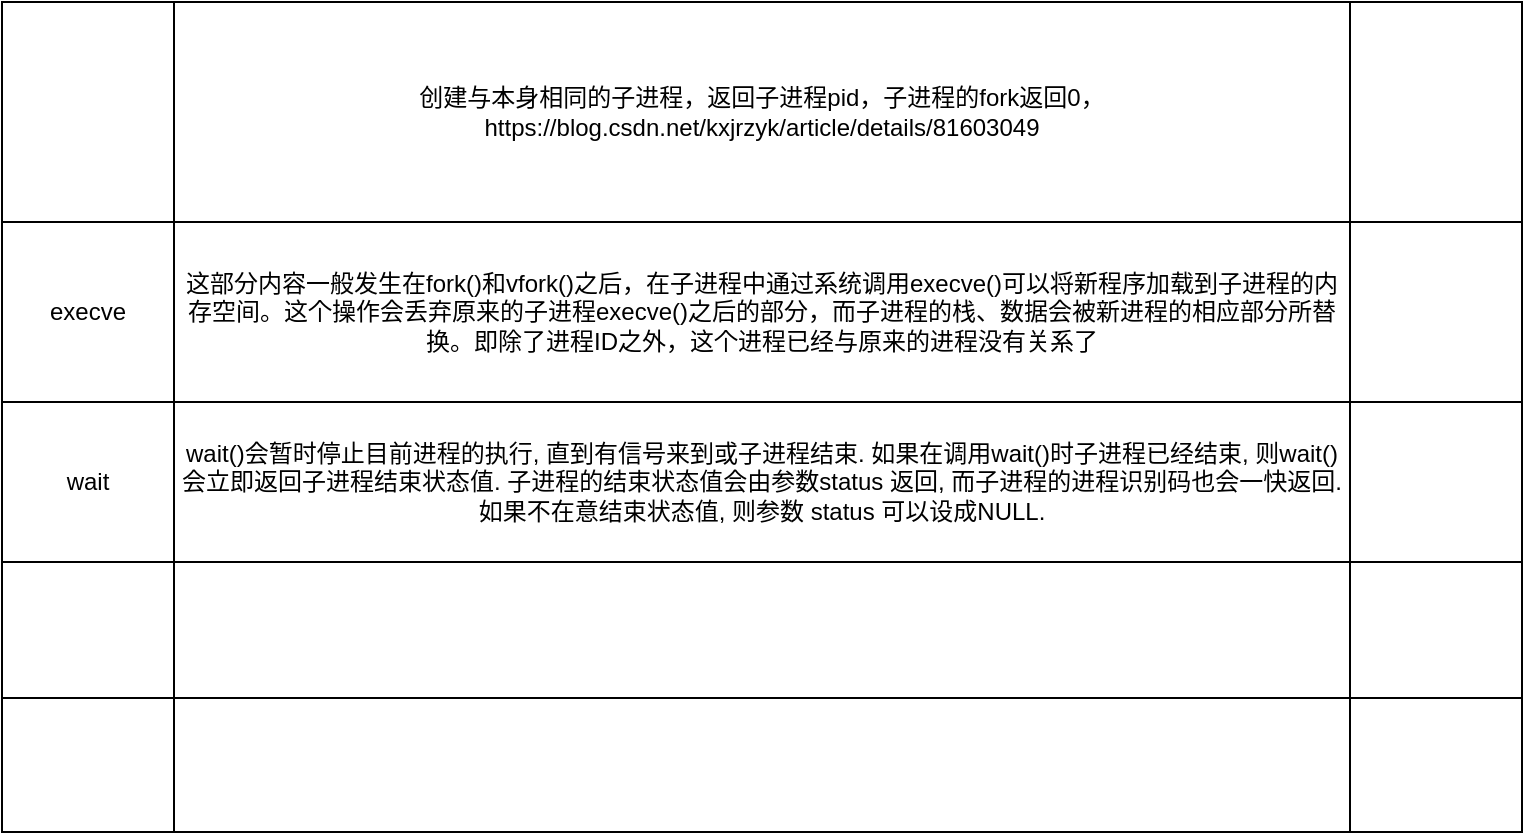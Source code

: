 <mxfile version="15.9.6" type="github" pages="4">
  <diagram id="KiLB6R4w7JQDAYNRYIwK" name="c++函数">
    <mxGraphModel dx="894" dy="1609" grid="1" gridSize="10" guides="1" tooltips="1" connect="1" arrows="1" fold="1" page="1" pageScale="1" pageWidth="827" pageHeight="1169" math="0" shadow="0">
      <root>
        <mxCell id="0" />
        <mxCell id="1" parent="0" />
        <mxCell id="XrxF1KPVURolNLHvDw19-2" value="" style="shape=table;startSize=0;container=1;collapsible=0;childLayout=tableLayout;" parent="1" vertex="1">
          <mxGeometry x="33" y="-20" width="760" height="415" as="geometry" />
        </mxCell>
        <mxCell id="XrxF1KPVURolNLHvDw19-19" style="shape=partialRectangle;collapsible=0;dropTarget=0;pointerEvents=0;fillColor=none;top=0;left=0;bottom=0;right=0;points=[[0,0.5],[1,0.5]];portConstraint=eastwest;" parent="XrxF1KPVURolNLHvDw19-2" vertex="1">
          <mxGeometry width="760" height="110" as="geometry" />
        </mxCell>
        <mxCell id="XrxF1KPVURolNLHvDw19-20" value="" style="shape=partialRectangle;html=1;whiteSpace=wrap;connectable=0;overflow=hidden;fillColor=none;top=0;left=0;bottom=0;right=0;pointerEvents=1;" parent="XrxF1KPVURolNLHvDw19-19" vertex="1">
          <mxGeometry width="86" height="110" as="geometry">
            <mxRectangle width="86" height="110" as="alternateBounds" />
          </mxGeometry>
        </mxCell>
        <mxCell id="XrxF1KPVURolNLHvDw19-21" value="创建与本身相同的子进程，返回子进程pid，子进程的fork返回0，https://blog.csdn.net/kxjrzyk/article/details/81603049" style="shape=partialRectangle;html=1;whiteSpace=wrap;connectable=0;overflow=hidden;fillColor=none;top=0;left=0;bottom=0;right=0;pointerEvents=1;" parent="XrxF1KPVURolNLHvDw19-19" vertex="1">
          <mxGeometry x="86" width="588" height="110" as="geometry">
            <mxRectangle width="588" height="110" as="alternateBounds" />
          </mxGeometry>
        </mxCell>
        <mxCell id="XrxF1KPVURolNLHvDw19-22" style="shape=partialRectangle;html=1;whiteSpace=wrap;connectable=0;overflow=hidden;fillColor=none;top=0;left=0;bottom=0;right=0;pointerEvents=1;" parent="XrxF1KPVURolNLHvDw19-19" vertex="1">
          <mxGeometry x="674" width="86" height="110" as="geometry">
            <mxRectangle width="86" height="110" as="alternateBounds" />
          </mxGeometry>
        </mxCell>
        <mxCell id="XrxF1KPVURolNLHvDw19-11" style="shape=partialRectangle;collapsible=0;dropTarget=0;pointerEvents=0;fillColor=none;top=0;left=0;bottom=0;right=0;points=[[0,0.5],[1,0.5]];portConstraint=eastwest;" parent="XrxF1KPVURolNLHvDw19-2" vertex="1">
          <mxGeometry y="110" width="760" height="90" as="geometry" />
        </mxCell>
        <mxCell id="XrxF1KPVURolNLHvDw19-12" value="execve" style="shape=partialRectangle;html=1;whiteSpace=wrap;connectable=0;overflow=hidden;fillColor=none;top=0;left=0;bottom=0;right=0;pointerEvents=1;" parent="XrxF1KPVURolNLHvDw19-11" vertex="1">
          <mxGeometry width="86" height="90" as="geometry">
            <mxRectangle width="86" height="90" as="alternateBounds" />
          </mxGeometry>
        </mxCell>
        <mxCell id="XrxF1KPVURolNLHvDw19-13" value="&lt;div&gt;这部分内容一般发生在fork()和vfork()之后，在子进程中通过系统调用execve()可以将新程序加载到子进程的内存空间。这个操作会丢弃原来的子进程execve()之后的部分，而子进程的栈、数据会被新进程的相应部分所替换。即除了进程ID之外，这个进程已经与原来的进程没有关系了&lt;/div&gt;" style="shape=partialRectangle;html=1;whiteSpace=wrap;connectable=0;overflow=hidden;fillColor=none;top=0;left=0;bottom=0;right=0;pointerEvents=1;" parent="XrxF1KPVURolNLHvDw19-11" vertex="1">
          <mxGeometry x="86" width="588" height="90" as="geometry">
            <mxRectangle width="588" height="90" as="alternateBounds" />
          </mxGeometry>
        </mxCell>
        <mxCell id="XrxF1KPVURolNLHvDw19-14" style="shape=partialRectangle;html=1;whiteSpace=wrap;connectable=0;overflow=hidden;fillColor=none;top=0;left=0;bottom=0;right=0;pointerEvents=1;" parent="XrxF1KPVURolNLHvDw19-11" vertex="1">
          <mxGeometry x="674" width="86" height="90" as="geometry">
            <mxRectangle width="86" height="90" as="alternateBounds" />
          </mxGeometry>
        </mxCell>
        <mxCell id="XrxF1KPVURolNLHvDw19-7" style="shape=partialRectangle;collapsible=0;dropTarget=0;pointerEvents=0;fillColor=none;top=0;left=0;bottom=0;right=0;points=[[0,0.5],[1,0.5]];portConstraint=eastwest;" parent="XrxF1KPVURolNLHvDw19-2" vertex="1">
          <mxGeometry y="200" width="760" height="80" as="geometry" />
        </mxCell>
        <mxCell id="XrxF1KPVURolNLHvDw19-8" value="wait" style="shape=partialRectangle;html=1;whiteSpace=wrap;connectable=0;overflow=hidden;fillColor=none;top=0;left=0;bottom=0;right=0;pointerEvents=1;" parent="XrxF1KPVURolNLHvDw19-7" vertex="1">
          <mxGeometry width="86" height="80" as="geometry">
            <mxRectangle width="86" height="80" as="alternateBounds" />
          </mxGeometry>
        </mxCell>
        <mxCell id="XrxF1KPVURolNLHvDw19-9" value="wait()会暂时停止目前进程的执行, 直到有信号来到或子进程结束. 如果在调用wait()时子进程已经结束, 则wait()会立即返回子进程结束状态值. 子进程的结束状态值会由参数status 返回, 而子进程的进程识别码也会一快返回. 如果不在意结束状态值, 则参数 status 可以设成NULL." style="shape=partialRectangle;html=1;whiteSpace=wrap;connectable=0;overflow=hidden;fillColor=none;top=0;left=0;bottom=0;right=0;pointerEvents=1;" parent="XrxF1KPVURolNLHvDw19-7" vertex="1">
          <mxGeometry x="86" width="588" height="80" as="geometry">
            <mxRectangle width="588" height="80" as="alternateBounds" />
          </mxGeometry>
        </mxCell>
        <mxCell id="XrxF1KPVURolNLHvDw19-10" style="shape=partialRectangle;html=1;whiteSpace=wrap;connectable=0;overflow=hidden;fillColor=none;top=0;left=0;bottom=0;right=0;pointerEvents=1;" parent="XrxF1KPVURolNLHvDw19-7" vertex="1">
          <mxGeometry x="674" width="86" height="80" as="geometry">
            <mxRectangle width="86" height="80" as="alternateBounds" />
          </mxGeometry>
        </mxCell>
        <mxCell id="XrxF1KPVURolNLHvDw19-3" value="" style="shape=partialRectangle;collapsible=0;dropTarget=0;pointerEvents=0;fillColor=none;top=0;left=0;bottom=0;right=0;points=[[0,0.5],[1,0.5]];portConstraint=eastwest;" parent="XrxF1KPVURolNLHvDw19-2" vertex="1">
          <mxGeometry y="280" width="760" height="68" as="geometry" />
        </mxCell>
        <mxCell id="XrxF1KPVURolNLHvDw19-5" style="shape=partialRectangle;html=1;whiteSpace=wrap;connectable=0;overflow=hidden;fillColor=none;top=0;left=0;bottom=0;right=0;pointerEvents=1;" parent="XrxF1KPVURolNLHvDw19-3" vertex="1">
          <mxGeometry width="86" height="68" as="geometry">
            <mxRectangle width="86" height="68" as="alternateBounds" />
          </mxGeometry>
        </mxCell>
        <mxCell id="XrxF1KPVURolNLHvDw19-4" value="" style="shape=partialRectangle;html=1;whiteSpace=wrap;connectable=0;overflow=hidden;fillColor=none;top=0;left=0;bottom=0;right=0;pointerEvents=1;" parent="XrxF1KPVURolNLHvDw19-3" vertex="1">
          <mxGeometry x="86" width="588" height="68" as="geometry">
            <mxRectangle width="588" height="68" as="alternateBounds" />
          </mxGeometry>
        </mxCell>
        <mxCell id="XrxF1KPVURolNLHvDw19-6" style="shape=partialRectangle;html=1;whiteSpace=wrap;connectable=0;overflow=hidden;fillColor=none;top=0;left=0;bottom=0;right=0;pointerEvents=1;" parent="XrxF1KPVURolNLHvDw19-3" vertex="1">
          <mxGeometry x="674" width="86" height="68" as="geometry">
            <mxRectangle width="86" height="68" as="alternateBounds" />
          </mxGeometry>
        </mxCell>
        <mxCell id="XrxF1KPVURolNLHvDw19-23" style="shape=partialRectangle;collapsible=0;dropTarget=0;pointerEvents=0;fillColor=none;top=0;left=0;bottom=0;right=0;points=[[0,0.5],[1,0.5]];portConstraint=eastwest;" parent="XrxF1KPVURolNLHvDw19-2" vertex="1">
          <mxGeometry y="348" width="760" height="67" as="geometry" />
        </mxCell>
        <mxCell id="XrxF1KPVURolNLHvDw19-24" style="shape=partialRectangle;html=1;whiteSpace=wrap;connectable=0;overflow=hidden;fillColor=none;top=0;left=0;bottom=0;right=0;pointerEvents=1;" parent="XrxF1KPVURolNLHvDw19-23" vertex="1">
          <mxGeometry width="86" height="67" as="geometry">
            <mxRectangle width="86" height="67" as="alternateBounds" />
          </mxGeometry>
        </mxCell>
        <mxCell id="XrxF1KPVURolNLHvDw19-25" style="shape=partialRectangle;html=1;whiteSpace=wrap;connectable=0;overflow=hidden;fillColor=none;top=0;left=0;bottom=0;right=0;pointerEvents=1;" parent="XrxF1KPVURolNLHvDw19-23" vertex="1">
          <mxGeometry x="86" width="588" height="67" as="geometry">
            <mxRectangle width="588" height="67" as="alternateBounds" />
          </mxGeometry>
        </mxCell>
        <mxCell id="XrxF1KPVURolNLHvDw19-26" style="shape=partialRectangle;html=1;whiteSpace=wrap;connectable=0;overflow=hidden;fillColor=none;top=0;left=0;bottom=0;right=0;pointerEvents=1;" parent="XrxF1KPVURolNLHvDw19-23" vertex="1">
          <mxGeometry x="674" width="86" height="67" as="geometry">
            <mxRectangle width="86" height="67" as="alternateBounds" />
          </mxGeometry>
        </mxCell>
      </root>
    </mxGraphModel>
  </diagram>
  <diagram id="VgO8ytZaXD_kDNscqJHV" name="cmake等">
    <mxGraphModel dx="766" dy="352" grid="1" gridSize="10" guides="1" tooltips="1" connect="1" arrows="1" fold="1" page="1" pageScale="1" pageWidth="827" pageHeight="1169" math="0" shadow="0">
      <root>
        <mxCell id="62EqUMsCQpRuKhUkTogo-0" />
        <mxCell id="62EqUMsCQpRuKhUkTogo-1" parent="62EqUMsCQpRuKhUkTogo-0" />
        <mxCell id="62EqUMsCQpRuKhUkTogo-2" value="Table" style="shape=table;startSize=30;container=1;collapsible=0;childLayout=tableLayout;fontStyle=1;align=center;pointerEvents=1;" parent="62EqUMsCQpRuKhUkTogo-1" vertex="1">
          <mxGeometry x="90" y="210" width="710" height="297" as="geometry" />
        </mxCell>
        <mxCell id="62EqUMsCQpRuKhUkTogo-29" style="shape=partialRectangle;html=1;whiteSpace=wrap;collapsible=0;dropTarget=0;pointerEvents=0;fillColor=none;top=0;left=0;bottom=0;right=0;points=[[0,0.5],[1,0.5]];portConstraint=eastwest;" parent="62EqUMsCQpRuKhUkTogo-2" vertex="1">
          <mxGeometry y="30" width="710" height="67" as="geometry" />
        </mxCell>
        <mxCell id="62EqUMsCQpRuKhUkTogo-30" value="cmake语法" style="shape=partialRectangle;html=1;whiteSpace=wrap;connectable=0;fillColor=none;top=0;left=0;bottom=0;right=0;overflow=hidden;pointerEvents=1;" parent="62EqUMsCQpRuKhUkTogo-29" vertex="1">
          <mxGeometry width="128" height="67" as="geometry">
            <mxRectangle width="128" height="67" as="alternateBounds" />
          </mxGeometry>
        </mxCell>
        <mxCell id="62EqUMsCQpRuKhUkTogo-31" value="https://blog.csdn.net/taosimin87/article/details/109451174" style="shape=partialRectangle;html=1;whiteSpace=wrap;connectable=0;fillColor=none;top=0;left=0;bottom=0;right=0;overflow=hidden;pointerEvents=1;" parent="62EqUMsCQpRuKhUkTogo-29" vertex="1">
          <mxGeometry x="128" width="524" height="67" as="geometry">
            <mxRectangle width="524" height="67" as="alternateBounds" />
          </mxGeometry>
        </mxCell>
        <mxCell id="62EqUMsCQpRuKhUkTogo-32" style="shape=partialRectangle;html=1;whiteSpace=wrap;connectable=0;fillColor=none;top=0;left=0;bottom=0;right=0;overflow=hidden;pointerEvents=1;" parent="62EqUMsCQpRuKhUkTogo-29" vertex="1">
          <mxGeometry x="652" width="58" height="67" as="geometry">
            <mxRectangle width="58" height="67" as="alternateBounds" />
          </mxGeometry>
        </mxCell>
        <mxCell id="62EqUMsCQpRuKhUkTogo-3" value="" style="shape=partialRectangle;html=1;whiteSpace=wrap;collapsible=0;dropTarget=0;pointerEvents=0;fillColor=none;top=0;left=0;bottom=0;right=0;points=[[0,0.5],[1,0.5]];portConstraint=eastwest;" parent="62EqUMsCQpRuKhUkTogo-2" vertex="1">
          <mxGeometry y="97" width="710" height="67" as="geometry" />
        </mxCell>
        <mxCell id="62EqUMsCQpRuKhUkTogo-4" value="" style="shape=partialRectangle;html=1;whiteSpace=wrap;connectable=0;fillColor=none;top=0;left=0;bottom=0;right=0;overflow=hidden;pointerEvents=1;" parent="62EqUMsCQpRuKhUkTogo-3" vertex="1">
          <mxGeometry width="128" height="67" as="geometry">
            <mxRectangle width="128" height="67" as="alternateBounds" />
          </mxGeometry>
        </mxCell>
        <mxCell id="62EqUMsCQpRuKhUkTogo-5" value="" style="shape=partialRectangle;html=1;whiteSpace=wrap;connectable=0;fillColor=none;top=0;left=0;bottom=0;right=0;overflow=hidden;pointerEvents=1;" parent="62EqUMsCQpRuKhUkTogo-3" vertex="1">
          <mxGeometry x="128" width="524" height="67" as="geometry">
            <mxRectangle width="524" height="67" as="alternateBounds" />
          </mxGeometry>
        </mxCell>
        <mxCell id="62EqUMsCQpRuKhUkTogo-6" value="" style="shape=partialRectangle;html=1;whiteSpace=wrap;connectable=0;fillColor=none;top=0;left=0;bottom=0;right=0;overflow=hidden;pointerEvents=1;" parent="62EqUMsCQpRuKhUkTogo-3" vertex="1">
          <mxGeometry x="652" width="58" height="67" as="geometry">
            <mxRectangle width="58" height="67" as="alternateBounds" />
          </mxGeometry>
        </mxCell>
        <mxCell id="62EqUMsCQpRuKhUkTogo-7" value="" style="shape=partialRectangle;html=1;whiteSpace=wrap;collapsible=0;dropTarget=0;pointerEvents=0;fillColor=none;top=0;left=0;bottom=0;right=0;points=[[0,0.5],[1,0.5]];portConstraint=eastwest;" parent="62EqUMsCQpRuKhUkTogo-2" vertex="1">
          <mxGeometry y="164" width="710" height="66" as="geometry" />
        </mxCell>
        <mxCell id="62EqUMsCQpRuKhUkTogo-8" value="" style="shape=partialRectangle;html=1;whiteSpace=wrap;connectable=0;fillColor=none;top=0;left=0;bottom=0;right=0;overflow=hidden;pointerEvents=1;" parent="62EqUMsCQpRuKhUkTogo-7" vertex="1">
          <mxGeometry width="128" height="66" as="geometry">
            <mxRectangle width="128" height="66" as="alternateBounds" />
          </mxGeometry>
        </mxCell>
        <mxCell id="62EqUMsCQpRuKhUkTogo-9" value="" style="shape=partialRectangle;html=1;whiteSpace=wrap;connectable=0;fillColor=none;top=0;left=0;bottom=0;right=0;overflow=hidden;pointerEvents=1;" parent="62EqUMsCQpRuKhUkTogo-7" vertex="1">
          <mxGeometry x="128" width="524" height="66" as="geometry">
            <mxRectangle width="524" height="66" as="alternateBounds" />
          </mxGeometry>
        </mxCell>
        <mxCell id="62EqUMsCQpRuKhUkTogo-10" value="" style="shape=partialRectangle;html=1;whiteSpace=wrap;connectable=0;fillColor=none;top=0;left=0;bottom=0;right=0;overflow=hidden;pointerEvents=1;" parent="62EqUMsCQpRuKhUkTogo-7" vertex="1">
          <mxGeometry x="652" width="58" height="66" as="geometry">
            <mxRectangle width="58" height="66" as="alternateBounds" />
          </mxGeometry>
        </mxCell>
        <mxCell id="62EqUMsCQpRuKhUkTogo-11" value="" style="shape=partialRectangle;html=1;whiteSpace=wrap;collapsible=0;dropTarget=0;pointerEvents=0;fillColor=none;top=0;left=0;bottom=0;right=0;points=[[0,0.5],[1,0.5]];portConstraint=eastwest;" parent="62EqUMsCQpRuKhUkTogo-2" vertex="1">
          <mxGeometry y="230" width="710" height="67" as="geometry" />
        </mxCell>
        <mxCell id="62EqUMsCQpRuKhUkTogo-12" value="" style="shape=partialRectangle;html=1;whiteSpace=wrap;connectable=0;fillColor=none;top=0;left=0;bottom=0;right=0;overflow=hidden;pointerEvents=1;" parent="62EqUMsCQpRuKhUkTogo-11" vertex="1">
          <mxGeometry width="128" height="67" as="geometry">
            <mxRectangle width="128" height="67" as="alternateBounds" />
          </mxGeometry>
        </mxCell>
        <mxCell id="62EqUMsCQpRuKhUkTogo-13" value="" style="shape=partialRectangle;html=1;whiteSpace=wrap;connectable=0;fillColor=none;top=0;left=0;bottom=0;right=0;overflow=hidden;pointerEvents=1;" parent="62EqUMsCQpRuKhUkTogo-11" vertex="1">
          <mxGeometry x="128" width="524" height="67" as="geometry">
            <mxRectangle width="524" height="67" as="alternateBounds" />
          </mxGeometry>
        </mxCell>
        <mxCell id="62EqUMsCQpRuKhUkTogo-14" value="" style="shape=partialRectangle;html=1;whiteSpace=wrap;connectable=0;fillColor=none;top=0;left=0;bottom=0;right=0;overflow=hidden;pointerEvents=1;" parent="62EqUMsCQpRuKhUkTogo-11" vertex="1">
          <mxGeometry x="652" width="58" height="67" as="geometry">
            <mxRectangle width="58" height="67" as="alternateBounds" />
          </mxGeometry>
        </mxCell>
      </root>
    </mxGraphModel>
  </diagram>
  <diagram id="QnSpyH1J9zSYAafzY3S6" name="虚拟化">
    <mxGraphModel dx="766" dy="352" grid="1" gridSize="10" guides="1" tooltips="1" connect="1" arrows="1" fold="1" page="1" pageScale="1" pageWidth="827" pageHeight="1169" math="0" shadow="0">
      <root>
        <mxCell id="KLi-RpufjRF7UJ4tJuGP-0" />
        <mxCell id="KLi-RpufjRF7UJ4tJuGP-1" parent="KLi-RpufjRF7UJ4tJuGP-0" />
        <mxCell id="u-Ao8WK0kwkfY5zxSzjN-17" value="123&#xa;" style="shape=table;startSize=30;container=1;collapsible=0;childLayout=tableLayout;fontStyle=1;align=center;pointerEvents=1;" parent="KLi-RpufjRF7UJ4tJuGP-1" vertex="1">
          <mxGeometry x="180" y="100" width="780" height="530" as="geometry" />
        </mxCell>
        <mxCell id="u-Ao8WK0kwkfY5zxSzjN-18" value="" style="shape=partialRectangle;html=1;whiteSpace=wrap;collapsible=0;dropTarget=0;pointerEvents=0;fillColor=none;top=0;left=0;bottom=0;right=0;points=[[0,0.5],[1,0.5]];portConstraint=eastwest;" parent="u-Ao8WK0kwkfY5zxSzjN-17" vertex="1">
          <mxGeometry y="30" width="780" height="40" as="geometry" />
        </mxCell>
        <mxCell id="u-Ao8WK0kwkfY5zxSzjN-19" value="APIC" style="shape=partialRectangle;html=1;whiteSpace=wrap;connectable=0;fillColor=none;top=0;left=0;bottom=0;right=0;overflow=hidden;pointerEvents=1;" parent="u-Ao8WK0kwkfY5zxSzjN-18" vertex="1">
          <mxGeometry width="207" height="40" as="geometry">
            <mxRectangle width="207" height="40" as="alternateBounds" />
          </mxGeometry>
        </mxCell>
        <mxCell id="u-Ao8WK0kwkfY5zxSzjN-20" value="&lt;span style=&quot;color: rgb(51 , 51 , 51) ; font-family: &amp;#34;helvetica neue&amp;#34; , &amp;#34;helvetica&amp;#34; , &amp;#34;arial&amp;#34; , &amp;#34;pingfang sc&amp;#34; , &amp;#34;hiragino sans gb&amp;#34; , &amp;#34;microsoft yahei&amp;#34; , &amp;#34;wenquanyi micro hei&amp;#34; , sans-serif ; font-size: 14px ; text-indent: 28px ; background-color: rgb(255 , 255 , 255)&quot;&gt;Advanced Programmable Interrupt Controller高级&lt;/span&gt;&lt;a target=&quot;_blank&quot; href=&quot;https://baike.baidu.com/item/%E5%8F%AF%E7%BC%96%E7%A8%8B%E4%B8%AD%E6%96%AD%E6%8E%A7%E5%88%B6%E5%99%A8/3815837&quot; style=&quot;color: rgb(19 , 110 , 194) ; outline: 0px ; font-family: &amp;#34;helvetica neue&amp;#34; , &amp;#34;helvetica&amp;#34; , &amp;#34;arial&amp;#34; , &amp;#34;pingfang sc&amp;#34; , &amp;#34;hiragino sans gb&amp;#34; , &amp;#34;microsoft yahei&amp;#34; , &amp;#34;wenquanyi micro hei&amp;#34; , sans-serif ; font-size: 14px ; text-indent: 28px ; background-color: rgb(255 , 255 , 255)&quot;&gt;可编程中断控制器&lt;/a&gt;" style="shape=partialRectangle;html=1;whiteSpace=wrap;connectable=0;fillColor=none;top=0;left=0;bottom=0;right=0;overflow=hidden;pointerEvents=1;" parent="u-Ao8WK0kwkfY5zxSzjN-18" vertex="1">
          <mxGeometry x="207" width="503" height="40" as="geometry">
            <mxRectangle width="503" height="40" as="alternateBounds" />
          </mxGeometry>
        </mxCell>
        <mxCell id="u-Ao8WK0kwkfY5zxSzjN-21" value="" style="shape=partialRectangle;html=1;whiteSpace=wrap;connectable=0;fillColor=none;top=0;left=0;bottom=0;right=0;overflow=hidden;pointerEvents=1;" parent="u-Ao8WK0kwkfY5zxSzjN-18" vertex="1">
          <mxGeometry x="710" width="70" height="40" as="geometry">
            <mxRectangle width="70" height="40" as="alternateBounds" />
          </mxGeometry>
        </mxCell>
        <mxCell id="u-Ao8WK0kwkfY5zxSzjN-38" style="shape=partialRectangle;html=1;whiteSpace=wrap;collapsible=0;dropTarget=0;pointerEvents=0;fillColor=none;top=0;left=0;bottom=0;right=0;points=[[0,0.5],[1,0.5]];portConstraint=eastwest;" parent="u-Ao8WK0kwkfY5zxSzjN-17" vertex="1">
          <mxGeometry y="70" width="780" height="100" as="geometry" />
        </mxCell>
        <mxCell id="u-Ao8WK0kwkfY5zxSzjN-39" value="MMIO" style="shape=partialRectangle;html=1;whiteSpace=wrap;connectable=0;fillColor=none;top=0;left=0;bottom=0;right=0;overflow=hidden;pointerEvents=1;" parent="u-Ao8WK0kwkfY5zxSzjN-38" vertex="1">
          <mxGeometry width="207" height="100" as="geometry">
            <mxRectangle width="207" height="100" as="alternateBounds" />
          </mxGeometry>
        </mxCell>
        <mxCell id="u-Ao8WK0kwkfY5zxSzjN-40" value="&lt;span style=&quot;color: rgb(51 , 51 , 51) ; font-family: &amp;#34;helvetica neue&amp;#34; , &amp;#34;helvetica&amp;#34; , &amp;#34;arial&amp;#34; , &amp;#34;pingfang sc&amp;#34; , &amp;#34;hiragino sans gb&amp;#34; , &amp;#34;microsoft yahei&amp;#34; , &amp;#34;wenquanyi micro hei&amp;#34; , sans-serif ; font-size: 14px ; text-indent: 28px ; background-color: rgb(255 , 255 , 255)&quot;&gt;MMIO(Memory-mapped&amp;nbsp;&lt;/span&gt;&lt;a target=&quot;_blank&quot; href=&quot;https://baike.baidu.com/item/I%2FO/84718&quot; style=&quot;color: rgb(19 , 110 , 194) ; font-family: &amp;#34;helvetica neue&amp;#34; , &amp;#34;helvetica&amp;#34; , &amp;#34;arial&amp;#34; , &amp;#34;pingfang sc&amp;#34; , &amp;#34;hiragino sans gb&amp;#34; , &amp;#34;microsoft yahei&amp;#34; , &amp;#34;wenquanyi micro hei&amp;#34; , sans-serif ; font-size: 14px ; text-indent: 28px ; background-color: rgb(255 , 255 , 255)&quot;&gt;I/O&lt;/a&gt;&lt;span style=&quot;color: rgb(51 , 51 , 51) ; font-family: &amp;#34;helvetica neue&amp;#34; , &amp;#34;helvetica&amp;#34; , &amp;#34;arial&amp;#34; , &amp;#34;pingfang sc&amp;#34; , &amp;#34;hiragino sans gb&amp;#34; , &amp;#34;microsoft yahei&amp;#34; , &amp;#34;wenquanyi micro hei&amp;#34; , sans-serif ; font-size: 14px ; text-indent: 28px ; background-color: rgb(255 , 255 , 255)&quot;&gt;)即&lt;/span&gt;&lt;a target=&quot;_blank&quot; href=&quot;https://baike.baidu.com/item/%E5%86%85%E5%AD%98%E6%98%A0%E5%B0%84I%2FO&quot; style=&quot;color: rgb(19 , 110 , 194) ; font-family: &amp;#34;helvetica neue&amp;#34; , &amp;#34;helvetica&amp;#34; , &amp;#34;arial&amp;#34; , &amp;#34;pingfang sc&amp;#34; , &amp;#34;hiragino sans gb&amp;#34; , &amp;#34;microsoft yahei&amp;#34; , &amp;#34;wenquanyi micro hei&amp;#34; , sans-serif ; font-size: 14px ; text-indent: 28px ; background-color: rgb(255 , 255 , 255)&quot;&gt;内存映射I/O&lt;/a&gt;&lt;span style=&quot;color: rgb(51 , 51 , 51) ; font-family: &amp;#34;helvetica neue&amp;#34; , &amp;#34;helvetica&amp;#34; , &amp;#34;arial&amp;#34; , &amp;#34;pingfang sc&amp;#34; , &amp;#34;hiragino sans gb&amp;#34; , &amp;#34;microsoft yahei&amp;#34; , &amp;#34;wenquanyi micro hei&amp;#34; , sans-serif ; font-size: 14px ; text-indent: 28px ; background-color: rgb(255 , 255 , 255)&quot;&gt;，它是PCI规范的一部分，&lt;/span&gt;&lt;a target=&quot;_blank&quot; href=&quot;https://baike.baidu.com/item/I%2FO%E8%AE%BE%E5%A4%87/9688581&quot; style=&quot;color: rgb(19 , 110 , 194) ; font-family: &amp;#34;helvetica neue&amp;#34; , &amp;#34;helvetica&amp;#34; , &amp;#34;arial&amp;#34; , &amp;#34;pingfang sc&amp;#34; , &amp;#34;hiragino sans gb&amp;#34; , &amp;#34;microsoft yahei&amp;#34; , &amp;#34;wenquanyi micro hei&amp;#34; , sans-serif ; font-size: 14px ; text-indent: 28px ; background-color: rgb(255 , 255 , 255)&quot;&gt;I/O设备&lt;/a&gt;&lt;span style=&quot;color: rgb(51 , 51 , 51) ; font-family: &amp;#34;helvetica neue&amp;#34; , &amp;#34;helvetica&amp;#34; , &amp;#34;arial&amp;#34; , &amp;#34;pingfang sc&amp;#34; , &amp;#34;hiragino sans gb&amp;#34; , &amp;#34;microsoft yahei&amp;#34; , &amp;#34;wenquanyi micro hei&amp;#34; , sans-serif ; font-size: 14px ; text-indent: 28px ; background-color: rgb(255 , 255 , 255)&quot;&gt;被放置在内存空间而不是I/O空间。从处理器的角度看，内存映射I/O后系统设备访问起来和内存一样。这样访问AGP/PCI-E显卡上的&lt;/span&gt;&lt;a target=&quot;_blank&quot; href=&quot;https://baike.baidu.com/item/%E5%B8%A7%E7%BC%93%E5%AD%98/5725254&quot; style=&quot;color: rgb(19 , 110 , 194) ; font-family: &amp;#34;helvetica neue&amp;#34; , &amp;#34;helvetica&amp;#34; , &amp;#34;arial&amp;#34; , &amp;#34;pingfang sc&amp;#34; , &amp;#34;hiragino sans gb&amp;#34; , &amp;#34;microsoft yahei&amp;#34; , &amp;#34;wenquanyi micro hei&amp;#34; , sans-serif ; font-size: 14px ; text-indent: 28px ; background-color: rgb(255 , 255 , 255)&quot;&gt;帧缓存&lt;/a&gt;&lt;span style=&quot;color: rgb(51 , 51 , 51) ; font-family: &amp;#34;helvetica neue&amp;#34; , &amp;#34;helvetica&amp;#34; , &amp;#34;arial&amp;#34; , &amp;#34;pingfang sc&amp;#34; , &amp;#34;hiragino sans gb&amp;#34; , &amp;#34;microsoft yahei&amp;#34; , &amp;#34;wenquanyi micro hei&amp;#34; , sans-serif ; font-size: 14px ; text-indent: 28px ; background-color: rgb(255 , 255 , 255)&quot;&gt;，BIOS，PCI设备就可以使用读写内存一样的&lt;/span&gt;&lt;a target=&quot;_blank&quot; href=&quot;https://baike.baidu.com/item/%E6%B1%87%E7%BC%96%E6%8C%87%E4%BB%A4/9979890&quot; style=&quot;color: rgb(19 , 110 , 194) ; font-family: &amp;#34;helvetica neue&amp;#34; , &amp;#34;helvetica&amp;#34; , &amp;#34;arial&amp;#34; , &amp;#34;pingfang sc&amp;#34; , &amp;#34;hiragino sans gb&amp;#34; , &amp;#34;microsoft yahei&amp;#34; , &amp;#34;wenquanyi micro hei&amp;#34; , sans-serif ; font-size: 14px ; text-indent: 28px ; background-color: rgb(255 , 255 , 255)&quot;&gt;汇编指令&lt;/a&gt;&lt;span style=&quot;color: rgb(51 , 51 , 51) ; font-family: &amp;#34;helvetica neue&amp;#34; , &amp;#34;helvetica&amp;#34; , &amp;#34;arial&amp;#34; , &amp;#34;pingfang sc&amp;#34; , &amp;#34;hiragino sans gb&amp;#34; , &amp;#34;microsoft yahei&amp;#34; , &amp;#34;wenquanyi micro hei&amp;#34; , sans-serif ; font-size: 14px ; text-indent: 28px ; background-color: rgb(255 , 255 , 255)&quot;&gt;完成，简化了程序设计的难度和接口的复杂性&lt;/span&gt;" style="shape=partialRectangle;html=1;whiteSpace=wrap;connectable=0;fillColor=none;top=0;left=0;bottom=0;right=0;overflow=hidden;pointerEvents=1;" parent="u-Ao8WK0kwkfY5zxSzjN-38" vertex="1">
          <mxGeometry x="207" width="503" height="100" as="geometry">
            <mxRectangle width="503" height="100" as="alternateBounds" />
          </mxGeometry>
        </mxCell>
        <mxCell id="u-Ao8WK0kwkfY5zxSzjN-41" style="shape=partialRectangle;html=1;whiteSpace=wrap;connectable=0;fillColor=none;top=0;left=0;bottom=0;right=0;overflow=hidden;pointerEvents=1;" parent="u-Ao8WK0kwkfY5zxSzjN-38" vertex="1">
          <mxGeometry x="710" width="70" height="100" as="geometry">
            <mxRectangle width="70" height="100" as="alternateBounds" />
          </mxGeometry>
        </mxCell>
        <mxCell id="u-Ao8WK0kwkfY5zxSzjN-22" value="" style="shape=partialRectangle;html=1;whiteSpace=wrap;collapsible=0;dropTarget=0;pointerEvents=0;fillColor=none;top=0;left=0;bottom=0;right=0;points=[[0,0.5],[1,0.5]];portConstraint=eastwest;" parent="u-Ao8WK0kwkfY5zxSzjN-17" vertex="1">
          <mxGeometry y="170" width="780" height="40" as="geometry" />
        </mxCell>
        <mxCell id="u-Ao8WK0kwkfY5zxSzjN-23" value="LAPIC" style="shape=partialRectangle;html=1;whiteSpace=wrap;connectable=0;fillColor=none;top=0;left=0;bottom=0;right=0;overflow=hidden;pointerEvents=1;" parent="u-Ao8WK0kwkfY5zxSzjN-22" vertex="1">
          <mxGeometry width="207" height="40" as="geometry">
            <mxRectangle width="207" height="40" as="alternateBounds" />
          </mxGeometry>
        </mxCell>
        <mxCell id="u-Ao8WK0kwkfY5zxSzjN-24" value="本地高级可编程终端控制器" style="shape=partialRectangle;html=1;whiteSpace=wrap;connectable=0;fillColor=none;top=0;left=0;bottom=0;right=0;overflow=hidden;pointerEvents=1;" parent="u-Ao8WK0kwkfY5zxSzjN-22" vertex="1">
          <mxGeometry x="207" width="503" height="40" as="geometry">
            <mxRectangle width="503" height="40" as="alternateBounds" />
          </mxGeometry>
        </mxCell>
        <mxCell id="u-Ao8WK0kwkfY5zxSzjN-25" value="" style="shape=partialRectangle;html=1;whiteSpace=wrap;connectable=0;fillColor=none;top=0;left=0;bottom=0;right=0;overflow=hidden;pointerEvents=1;" parent="u-Ao8WK0kwkfY5zxSzjN-22" vertex="1">
          <mxGeometry x="710" width="70" height="40" as="geometry">
            <mxRectangle width="70" height="40" as="alternateBounds" />
          </mxGeometry>
        </mxCell>
        <mxCell id="u-Ao8WK0kwkfY5zxSzjN-26" value="" style="shape=partialRectangle;html=1;whiteSpace=wrap;collapsible=0;dropTarget=0;pointerEvents=0;fillColor=none;top=0;left=0;bottom=0;right=0;points=[[0,0.5],[1,0.5]];portConstraint=eastwest;" parent="u-Ao8WK0kwkfY5zxSzjN-17" vertex="1">
          <mxGeometry y="210" width="780" height="40" as="geometry" />
        </mxCell>
        <mxCell id="u-Ao8WK0kwkfY5zxSzjN-27" value="I/O APIC" style="shape=partialRectangle;html=1;whiteSpace=wrap;connectable=0;fillColor=none;top=0;left=0;bottom=0;right=0;overflow=hidden;pointerEvents=1;" parent="u-Ao8WK0kwkfY5zxSzjN-26" vertex="1">
          <mxGeometry width="207" height="40" as="geometry">
            <mxRectangle width="207" height="40" as="alternateBounds" />
          </mxGeometry>
        </mxCell>
        <mxCell id="u-Ao8WK0kwkfY5zxSzjN-28" value="I/O 高级可编程中断控制器" style="shape=partialRectangle;html=1;whiteSpace=wrap;connectable=0;fillColor=none;top=0;left=0;bottom=0;right=0;overflow=hidden;pointerEvents=1;" parent="u-Ao8WK0kwkfY5zxSzjN-26" vertex="1">
          <mxGeometry x="207" width="503" height="40" as="geometry">
            <mxRectangle width="503" height="40" as="alternateBounds" />
          </mxGeometry>
        </mxCell>
        <mxCell id="u-Ao8WK0kwkfY5zxSzjN-29" value="" style="shape=partialRectangle;html=1;whiteSpace=wrap;connectable=0;fillColor=none;top=0;left=0;bottom=0;right=0;overflow=hidden;pointerEvents=1;" parent="u-Ao8WK0kwkfY5zxSzjN-26" vertex="1">
          <mxGeometry x="710" width="70" height="40" as="geometry">
            <mxRectangle width="70" height="40" as="alternateBounds" />
          </mxGeometry>
        </mxCell>
        <mxCell id="u-Ao8WK0kwkfY5zxSzjN-46" style="shape=partialRectangle;html=1;whiteSpace=wrap;collapsible=0;dropTarget=0;pointerEvents=0;fillColor=none;top=0;left=0;bottom=0;right=0;points=[[0,0.5],[1,0.5]];portConstraint=eastwest;" parent="u-Ao8WK0kwkfY5zxSzjN-17" vertex="1">
          <mxGeometry y="250" width="780" height="70" as="geometry" />
        </mxCell>
        <mxCell id="u-Ao8WK0kwkfY5zxSzjN-47" value="PIO" style="shape=partialRectangle;html=1;whiteSpace=wrap;connectable=0;fillColor=none;top=0;left=0;bottom=0;right=0;overflow=hidden;pointerEvents=1;" parent="u-Ao8WK0kwkfY5zxSzjN-46" vertex="1">
          <mxGeometry width="207" height="70" as="geometry">
            <mxRectangle width="207" height="70" as="alternateBounds" />
          </mxGeometry>
        </mxCell>
        <mxCell id="u-Ao8WK0kwkfY5zxSzjN-48" value="&lt;span style=&quot;color: rgb(51 , 51 , 51) ; font-family: &amp;#34;pingfang sc&amp;#34; , &amp;#34;lantinghei sc&amp;#34; , &amp;#34;microsoft yahei&amp;#34; , &amp;#34;arial&amp;#34; , , sans-serif , &amp;#34;tahoma&amp;#34; ; font-size: 16px ; background-color: rgb(255 , 255 , 255)&quot;&gt;PIO的英文拼写是“Programming Input/Output Model”，是最早先的硬盘数据传输模式，数据传输速率低下，CPU占有率也很高&lt;/span&gt;" style="shape=partialRectangle;html=1;whiteSpace=wrap;connectable=0;fillColor=none;top=0;left=0;bottom=0;right=0;overflow=hidden;pointerEvents=1;" parent="u-Ao8WK0kwkfY5zxSzjN-46" vertex="1">
          <mxGeometry x="207" width="503" height="70" as="geometry">
            <mxRectangle width="503" height="70" as="alternateBounds" />
          </mxGeometry>
        </mxCell>
        <mxCell id="u-Ao8WK0kwkfY5zxSzjN-49" style="shape=partialRectangle;html=1;whiteSpace=wrap;connectable=0;fillColor=none;top=0;left=0;bottom=0;right=0;overflow=hidden;pointerEvents=1;" parent="u-Ao8WK0kwkfY5zxSzjN-46" vertex="1">
          <mxGeometry x="710" width="70" height="70" as="geometry">
            <mxRectangle width="70" height="70" as="alternateBounds" />
          </mxGeometry>
        </mxCell>
        <mxCell id="u-Ao8WK0kwkfY5zxSzjN-42" style="shape=partialRectangle;html=1;whiteSpace=wrap;collapsible=0;dropTarget=0;pointerEvents=0;fillColor=none;top=0;left=0;bottom=0;right=0;points=[[0,0.5],[1,0.5]];portConstraint=eastwest;" parent="u-Ao8WK0kwkfY5zxSzjN-17" vertex="1">
          <mxGeometry y="320" width="780" height="70" as="geometry" />
        </mxCell>
        <mxCell id="u-Ao8WK0kwkfY5zxSzjN-43" value="ICR" style="shape=partialRectangle;html=1;whiteSpace=wrap;connectable=0;fillColor=none;top=0;left=0;bottom=0;right=0;overflow=hidden;pointerEvents=1;" parent="u-Ao8WK0kwkfY5zxSzjN-42" vertex="1">
          <mxGeometry width="207" height="70" as="geometry">
            <mxRectangle width="207" height="70" as="alternateBounds" />
          </mxGeometry>
        </mxCell>
        <mxCell id="u-Ao8WK0kwkfY5zxSzjN-44" value="&lt;span style=&quot;color: rgb(51 , 51 , 51) ; font-family: &amp;#34;arial&amp;#34; , &amp;#34;verdana&amp;#34; , &amp;#34;helvetica&amp;#34; , sans-serif ; font-weight: 700 ; background-color: rgb(255 , 255 , 255)&quot;&gt;Interrupt Control Register&lt;/span&gt;" style="shape=partialRectangle;html=1;whiteSpace=wrap;connectable=0;fillColor=none;top=0;left=0;bottom=0;right=0;overflow=hidden;pointerEvents=1;" parent="u-Ao8WK0kwkfY5zxSzjN-42" vertex="1">
          <mxGeometry x="207" width="503" height="70" as="geometry">
            <mxRectangle width="503" height="70" as="alternateBounds" />
          </mxGeometry>
        </mxCell>
        <mxCell id="u-Ao8WK0kwkfY5zxSzjN-45" style="shape=partialRectangle;html=1;whiteSpace=wrap;connectable=0;fillColor=none;top=0;left=0;bottom=0;right=0;overflow=hidden;pointerEvents=1;" parent="u-Ao8WK0kwkfY5zxSzjN-42" vertex="1">
          <mxGeometry x="710" width="70" height="70" as="geometry">
            <mxRectangle width="70" height="70" as="alternateBounds" />
          </mxGeometry>
        </mxCell>
        <mxCell id="Gzc8XnFDSGDyF-WEsJum-0" style="shape=partialRectangle;html=1;whiteSpace=wrap;collapsible=0;dropTarget=0;pointerEvents=0;fillColor=none;top=0;left=0;bottom=0;right=0;points=[[0,0.5],[1,0.5]];portConstraint=eastwest;" parent="u-Ao8WK0kwkfY5zxSzjN-17" vertex="1">
          <mxGeometry y="390" width="780" height="70" as="geometry" />
        </mxCell>
        <mxCell id="Gzc8XnFDSGDyF-WEsJum-1" value="IVT" style="shape=partialRectangle;html=1;whiteSpace=wrap;connectable=0;fillColor=none;top=0;left=0;bottom=0;right=0;overflow=hidden;pointerEvents=1;" parent="Gzc8XnFDSGDyF-WEsJum-0" vertex="1">
          <mxGeometry width="207" height="70" as="geometry">
            <mxRectangle width="207" height="70" as="alternateBounds" />
          </mxGeometry>
        </mxCell>
        <mxCell id="Gzc8XnFDSGDyF-WEsJum-2" value="中断向量表，在os初始化时使用" style="shape=partialRectangle;html=1;whiteSpace=wrap;connectable=0;fillColor=none;top=0;left=0;bottom=0;right=0;overflow=hidden;pointerEvents=1;" parent="Gzc8XnFDSGDyF-WEsJum-0" vertex="1">
          <mxGeometry x="207" width="503" height="70" as="geometry">
            <mxRectangle width="503" height="70" as="alternateBounds" />
          </mxGeometry>
        </mxCell>
        <mxCell id="Gzc8XnFDSGDyF-WEsJum-3" style="shape=partialRectangle;html=1;whiteSpace=wrap;connectable=0;fillColor=none;top=0;left=0;bottom=0;right=0;overflow=hidden;pointerEvents=1;" parent="Gzc8XnFDSGDyF-WEsJum-0" vertex="1">
          <mxGeometry x="710" width="70" height="70" as="geometry">
            <mxRectangle width="70" height="70" as="alternateBounds" />
          </mxGeometry>
        </mxCell>
        <mxCell id="Gzc8XnFDSGDyF-WEsJum-4" style="shape=partialRectangle;html=1;whiteSpace=wrap;collapsible=0;dropTarget=0;pointerEvents=0;fillColor=none;top=0;left=0;bottom=0;right=0;points=[[0,0.5],[1,0.5]];portConstraint=eastwest;" parent="u-Ao8WK0kwkfY5zxSzjN-17" vertex="1">
          <mxGeometry y="460" width="780" height="70" as="geometry" />
        </mxCell>
        <mxCell id="Gzc8XnFDSGDyF-WEsJum-5" value="IDT" style="shape=partialRectangle;html=1;whiteSpace=wrap;connectable=0;fillColor=none;top=0;left=0;bottom=0;right=0;overflow=hidden;pointerEvents=1;" parent="Gzc8XnFDSGDyF-WEsJum-4" vertex="1">
          <mxGeometry width="207" height="70" as="geometry">
            <mxRectangle width="207" height="70" as="alternateBounds" />
          </mxGeometry>
        </mxCell>
        <mxCell id="Gzc8XnFDSGDyF-WEsJum-6" value="中断描述符，保护模式下使用，现在系统一般运行在保护模式下" style="shape=partialRectangle;html=1;whiteSpace=wrap;connectable=0;fillColor=none;top=0;left=0;bottom=0;right=0;overflow=hidden;pointerEvents=1;" parent="Gzc8XnFDSGDyF-WEsJum-4" vertex="1">
          <mxGeometry x="207" width="503" height="70" as="geometry">
            <mxRectangle width="503" height="70" as="alternateBounds" />
          </mxGeometry>
        </mxCell>
        <mxCell id="Gzc8XnFDSGDyF-WEsJum-7" style="shape=partialRectangle;html=1;whiteSpace=wrap;connectable=0;fillColor=none;top=0;left=0;bottom=0;right=0;overflow=hidden;pointerEvents=1;" parent="Gzc8XnFDSGDyF-WEsJum-4" vertex="1">
          <mxGeometry x="710" width="70" height="70" as="geometry">
            <mxRectangle width="70" height="70" as="alternateBounds" />
          </mxGeometry>
        </mxCell>
        <mxCell id="u-Ao8WK0kwkfY5zxSzjN-51" value="&lt;span style=&quot;font-family: &amp;#34;verdana&amp;#34; , &amp;#34;arial&amp;#34; , &amp;#34;helvetica&amp;#34; , sans-serif ; font-size: 13px ; text-align: left ; background-color: rgb(254 , 254 , 242)&quot;&gt;对于虚拟化环境来说，存在四种地址，GVA（Guest virtual address，客户机虚拟地址）、GPA（Guest physical address，客户机物理地址）、HVA（Host virtual address，宿主机虚拟地址）、HPA（Host physical address，宿主机物理地址）&lt;/span&gt;" style="text;html=1;align=center;verticalAlign=middle;resizable=0;points=[];autosize=1;strokeColor=none;fillColor=none;" parent="KLi-RpufjRF7UJ4tJuGP-1" vertex="1">
          <mxGeometry x="188" y="50" width="1400" height="20" as="geometry" />
        </mxCell>
        <mxCell id="pR4VbV_KGhUi16Jw8yVm-0" value="深度探索linux系统虚拟化" style="shape=table;startSize=30;container=1;collapsible=0;childLayout=tableLayout;fontStyle=1;align=center;pointerEvents=1;" parent="KLi-RpufjRF7UJ4tJuGP-1" vertex="1">
          <mxGeometry x="200" y="1240" width="750" height="290" as="geometry" />
        </mxCell>
        <mxCell id="pR4VbV_KGhUi16Jw8yVm-1" value="" style="shape=partialRectangle;html=1;whiteSpace=wrap;collapsible=0;dropTarget=0;pointerEvents=0;fillColor=none;top=0;left=0;bottom=0;right=0;points=[[0,0.5],[1,0.5]];portConstraint=eastwest;" parent="pR4VbV_KGhUi16Jw8yVm-0" vertex="1">
          <mxGeometry y="30" width="750" height="87" as="geometry" />
        </mxCell>
        <mxCell id="pR4VbV_KGhUi16Jw8yVm-2" value="第一章 CPU虚拟化" style="shape=partialRectangle;html=1;whiteSpace=wrap;connectable=0;fillColor=none;top=0;left=0;bottom=0;right=0;overflow=hidden;pointerEvents=1;" parent="pR4VbV_KGhUi16Jw8yVm-1" vertex="1">
          <mxGeometry width="250" height="87" as="geometry">
            <mxRectangle width="250" height="87" as="alternateBounds" />
          </mxGeometry>
        </mxCell>
        <mxCell id="pR4VbV_KGhUi16Jw8yVm-3" value="看的比较粗略，有机会重读一下" style="shape=partialRectangle;html=1;whiteSpace=wrap;connectable=0;fillColor=none;top=0;left=0;bottom=0;right=0;overflow=hidden;pointerEvents=1;" parent="pR4VbV_KGhUi16Jw8yVm-1" vertex="1">
          <mxGeometry x="250" width="250" height="87" as="geometry">
            <mxRectangle width="250" height="87" as="alternateBounds" />
          </mxGeometry>
        </mxCell>
        <mxCell id="pR4VbV_KGhUi16Jw8yVm-4" value="" style="shape=partialRectangle;html=1;whiteSpace=wrap;connectable=0;fillColor=none;top=0;left=0;bottom=0;right=0;overflow=hidden;pointerEvents=1;" parent="pR4VbV_KGhUi16Jw8yVm-1" vertex="1">
          <mxGeometry x="500" width="250" height="87" as="geometry">
            <mxRectangle width="250" height="87" as="alternateBounds" />
          </mxGeometry>
        </mxCell>
        <mxCell id="pR4VbV_KGhUi16Jw8yVm-5" value="" style="shape=partialRectangle;html=1;whiteSpace=wrap;collapsible=0;dropTarget=0;pointerEvents=0;fillColor=none;top=0;left=0;bottom=0;right=0;points=[[0,0.5],[1,0.5]];portConstraint=eastwest;" parent="pR4VbV_KGhUi16Jw8yVm-0" vertex="1">
          <mxGeometry y="117" width="750" height="86" as="geometry" />
        </mxCell>
        <mxCell id="pR4VbV_KGhUi16Jw8yVm-6" value="" style="shape=partialRectangle;html=1;whiteSpace=wrap;connectable=0;fillColor=none;top=0;left=0;bottom=0;right=0;overflow=hidden;pointerEvents=1;" parent="pR4VbV_KGhUi16Jw8yVm-5" vertex="1">
          <mxGeometry width="250" height="86" as="geometry">
            <mxRectangle width="250" height="86" as="alternateBounds" />
          </mxGeometry>
        </mxCell>
        <mxCell id="pR4VbV_KGhUi16Jw8yVm-7" value="" style="shape=partialRectangle;html=1;whiteSpace=wrap;connectable=0;fillColor=none;top=0;left=0;bottom=0;right=0;overflow=hidden;pointerEvents=1;" parent="pR4VbV_KGhUi16Jw8yVm-5" vertex="1">
          <mxGeometry x="250" width="250" height="86" as="geometry">
            <mxRectangle width="250" height="86" as="alternateBounds" />
          </mxGeometry>
        </mxCell>
        <mxCell id="pR4VbV_KGhUi16Jw8yVm-8" value="" style="shape=partialRectangle;html=1;whiteSpace=wrap;connectable=0;fillColor=none;top=0;left=0;bottom=0;right=0;overflow=hidden;pointerEvents=1;" parent="pR4VbV_KGhUi16Jw8yVm-5" vertex="1">
          <mxGeometry x="500" width="250" height="86" as="geometry">
            <mxRectangle width="250" height="86" as="alternateBounds" />
          </mxGeometry>
        </mxCell>
        <mxCell id="pR4VbV_KGhUi16Jw8yVm-9" value="" style="shape=partialRectangle;html=1;whiteSpace=wrap;collapsible=0;dropTarget=0;pointerEvents=0;fillColor=none;top=0;left=0;bottom=0;right=0;points=[[0,0.5],[1,0.5]];portConstraint=eastwest;" parent="pR4VbV_KGhUi16Jw8yVm-0" vertex="1">
          <mxGeometry y="203" width="750" height="87" as="geometry" />
        </mxCell>
        <mxCell id="pR4VbV_KGhUi16Jw8yVm-10" value="" style="shape=partialRectangle;html=1;whiteSpace=wrap;connectable=0;fillColor=none;top=0;left=0;bottom=0;right=0;overflow=hidden;pointerEvents=1;" parent="pR4VbV_KGhUi16Jw8yVm-9" vertex="1">
          <mxGeometry width="250" height="87" as="geometry">
            <mxRectangle width="250" height="87" as="alternateBounds" />
          </mxGeometry>
        </mxCell>
        <mxCell id="pR4VbV_KGhUi16Jw8yVm-11" value="" style="shape=partialRectangle;html=1;whiteSpace=wrap;connectable=0;fillColor=none;top=0;left=0;bottom=0;right=0;overflow=hidden;pointerEvents=1;" parent="pR4VbV_KGhUi16Jw8yVm-9" vertex="1">
          <mxGeometry x="250" width="250" height="87" as="geometry">
            <mxRectangle width="250" height="87" as="alternateBounds" />
          </mxGeometry>
        </mxCell>
        <mxCell id="pR4VbV_KGhUi16Jw8yVm-12" value="" style="shape=partialRectangle;html=1;whiteSpace=wrap;connectable=0;fillColor=none;top=0;left=0;bottom=0;right=0;overflow=hidden;pointerEvents=1;" parent="pR4VbV_KGhUi16Jw8yVm-9" vertex="1">
          <mxGeometry x="500" width="250" height="87" as="geometry">
            <mxRectangle width="250" height="87" as="alternateBounds" />
          </mxGeometry>
        </mxCell>
      </root>
    </mxGraphModel>
  </diagram>
  <diagram id="XjdKsIyy8vZvXgDLLioF" name="汇编知识">
    <mxGraphModel dx="829" dy="303" grid="1" gridSize="10" guides="1" tooltips="1" connect="1" arrows="1" fold="1" page="1" pageScale="1" pageWidth="827" pageHeight="1169" math="0" shadow="0">
      <root>
        <mxCell id="yNg0N6hGArOHRrhahfY8-0" />
        <mxCell id="yNg0N6hGArOHRrhahfY8-1" parent="yNg0N6hGArOHRrhahfY8-0" />
        <mxCell id="yNg0N6hGArOHRrhahfY8-4" value="&lt;p style=&quot;box-sizing: border-box ; outline: 0px ; margin: 0px 0px 16px ; padding: 0px ; font-size: 16px ; color: rgb(77 , 77 , 77) ; overflow: auto hidden ; overflow-wrap: break-word ; font-family: , &amp;#34;sf ui text&amp;#34; , &amp;#34;arial&amp;#34; , &amp;#34;pingfang sc&amp;#34; , &amp;#34;hiragino sans gb&amp;#34; , &amp;#34;microsoft yahei&amp;#34; , &amp;#34;wenquanyi micro hei&amp;#34; , sans-serif , &amp;#34;simhei&amp;#34; , &amp;#34;simsun&amp;#34; ; background-color: rgb(255 , 255 , 255) ; line-height: 26px&quot;&gt;cs是代码段寄存器&lt;/p&gt;&lt;p style=&quot;box-sizing: border-box ; outline: 0px ; margin: 0px 0px 16px ; padding: 0px ; font-size: 16px ; color: rgb(77 , 77 , 77) ; overflow: auto hidden ; overflow-wrap: break-word ; font-family: , &amp;#34;sf ui text&amp;#34; , &amp;#34;arial&amp;#34; , &amp;#34;pingfang sc&amp;#34; , &amp;#34;hiragino sans gb&amp;#34; , &amp;#34;microsoft yahei&amp;#34; , &amp;#34;wenquanyi micro hei&amp;#34; , sans-serif , &amp;#34;simhei&amp;#34; , &amp;#34;simsun&amp;#34; ; background-color: rgb(255 , 255 , 255) ; line-height: 26px&quot;&gt;ds是数据段寄存器&lt;/p&gt;&lt;p style=&quot;box-sizing: border-box ; outline: 0px ; margin: 0px 0px 16px ; padding: 0px ; font-size: 16px ; color: rgb(77 , 77 , 77) ; overflow: auto hidden ; overflow-wrap: break-word ; font-family: , &amp;#34;sf ui text&amp;#34; , &amp;#34;arial&amp;#34; , &amp;#34;pingfang sc&amp;#34; , &amp;#34;hiragino sans gb&amp;#34; , &amp;#34;microsoft yahei&amp;#34; , &amp;#34;wenquanyi micro hei&amp;#34; , sans-serif , &amp;#34;simhei&amp;#34; , &amp;#34;simsun&amp;#34; ; background-color: rgb(255 , 255 , 255) ; line-height: 26px&quot;&gt;ss是堆栈段寄存器&lt;/p&gt;&lt;p style=&quot;box-sizing: border-box ; outline: 0px ; margin: 0px 0px 16px ; padding: 0px ; font-size: 16px ; color: rgb(77 , 77 , 77) ; overflow: auto hidden ; overflow-wrap: break-word ; font-family: , &amp;#34;sf ui text&amp;#34; , &amp;#34;arial&amp;#34; , &amp;#34;pingfang sc&amp;#34; , &amp;#34;hiragino sans gb&amp;#34; , &amp;#34;microsoft yahei&amp;#34; , &amp;#34;wenquanyi micro hei&amp;#34; , sans-serif , &amp;#34;simhei&amp;#34; , &amp;#34;simsun&amp;#34; ; background-color: rgb(255 , 255 , 255) ; line-height: 26px&quot;&gt;es是扩展段寄存器&lt;/p&gt;&lt;p style=&quot;box-sizing: border-box ; outline: 0px ; margin: 0px 0px 16px ; padding: 0px ; font-size: 16px ; color: rgb(77 , 77 , 77) ; overflow: auto hidden ; overflow-wrap: break-word ; font-family: , &amp;#34;sf ui text&amp;#34; , &amp;#34;arial&amp;#34; , &amp;#34;pingfang sc&amp;#34; , &amp;#34;hiragino sans gb&amp;#34; , &amp;#34;microsoft yahei&amp;#34; , &amp;#34;wenquanyi micro hei&amp;#34; , sans-serif , &amp;#34;simhei&amp;#34; , &amp;#34;simsun&amp;#34; ; background-color: rgb(255 , 255 , 255) ; line-height: 26px&quot;&gt;fs是标志段寄存器&lt;/p&gt;&lt;p style=&quot;box-sizing: border-box ; outline: 0px ; margin: 0px 0px 16px ; padding: 0px ; font-size: 16px ; color: rgb(77 , 77 , 77) ; overflow: auto hidden ; overflow-wrap: break-word ; font-family: , &amp;#34;sf ui text&amp;#34; , &amp;#34;arial&amp;#34; , &amp;#34;pingfang sc&amp;#34; , &amp;#34;hiragino sans gb&amp;#34; , &amp;#34;microsoft yahei&amp;#34; , &amp;#34;wenquanyi micro hei&amp;#34; , sans-serif , &amp;#34;simhei&amp;#34; , &amp;#34;simsun&amp;#34; ; background-color: rgb(255 , 255 , 255) ; line-height: 26px&quot;&gt;gs是全局段寄存器&lt;/p&gt;" style="text;html=1;align=center;verticalAlign=middle;resizable=0;points=[];autosize=1;strokeColor=none;fillColor=none;" parent="yNg0N6hGArOHRrhahfY8-1" vertex="1">
          <mxGeometry x="120" y="20" width="140" height="260" as="geometry" />
        </mxCell>
        <mxCell id="yNg0N6hGArOHRrhahfY8-20" value="&lt;div class=&quot;para&quot; style=&quot;font-size: 14px ; overflow-wrap: break-word ; color: rgb(51 , 51 , 51) ; margin-bottom: 15px ; text-indent: 2em ; line-height: 24px ; zoom: 1 ; font-family: &amp;#34;helvetica neue&amp;#34; , &amp;#34;helvetica&amp;#34; , &amp;#34;arial&amp;#34; , &amp;#34;pingfang sc&amp;#34; , &amp;#34;hiragino sans gb&amp;#34; , &amp;#34;microsoft yahei&amp;#34; , &amp;#34;wenquanyi micro hei&amp;#34; , sans-serif ; background-color: rgb(255 , 255 , 255)&quot;&gt;IRET(interrupt return)中断返回，&lt;a target=&quot;_blank&quot; href=&quot;https://baike.baidu.com/item/%E4%B8%AD%E6%96%AD%E6%9C%8D%E5%8A%A1%E7%A8%8B%E5%BA%8F/10510195&quot; style=&quot;color: rgb(19 , 110 , 194)&quot;&gt;中断服务程序&lt;/a&gt;的最后一条指令。IRET指令将推入堆栈的段地址和偏移地址弹出，使程序返回到原来发生中断的地方。其作用是从中断中恢复中断前的状态，具体作用有如下三点：&lt;/div&gt;&lt;div class=&quot;para&quot; style=&quot;font-size: 14px ; overflow-wrap: break-word ; color: rgb(51 , 51 , 51) ; margin-bottom: 15px ; text-indent: 2em ; line-height: 24px ; zoom: 1 ; font-family: &amp;#34;helvetica neue&amp;#34; , &amp;#34;helvetica&amp;#34; , &amp;#34;arial&amp;#34; , &amp;#34;pingfang sc&amp;#34; , &amp;#34;hiragino sans gb&amp;#34; , &amp;#34;microsoft yahei&amp;#34; , &amp;#34;wenquanyi micro hei&amp;#34; , sans-serif ; background-color: rgb(255 , 255 , 255)&quot;&gt;1.恢复&lt;a target=&quot;_blank&quot; href=&quot;https://baike.baidu.com/item/IP&quot; style=&quot;color: rgb(19 , 110 , 194)&quot;&gt;IP&lt;/a&gt;(instruction pointer)：IP←（（SP）+1:（SP）），SP←SP+2&lt;/div&gt;&lt;div class=&quot;para&quot; style=&quot;font-size: 14px ; overflow-wrap: break-word ; color: rgb(51 , 51 , 51) ; margin-bottom: 15px ; text-indent: 2em ; line-height: 24px ; zoom: 1 ; font-family: &amp;#34;helvetica neue&amp;#34; , &amp;#34;helvetica&amp;#34; , &amp;#34;arial&amp;#34; , &amp;#34;pingfang sc&amp;#34; , &amp;#34;hiragino sans gb&amp;#34; , &amp;#34;microsoft yahei&amp;#34; , &amp;#34;wenquanyi micro hei&amp;#34; , sans-serif ; background-color: rgb(255 , 255 , 255)&quot;&gt;2.恢复&lt;a target=&quot;_blank&quot; href=&quot;https://baike.baidu.com/item/CS&quot; style=&quot;color: rgb(19 , 110 , 194)&quot;&gt;CS&lt;/a&gt;(code segment)：CS←（（SP）+1:（SP））， SP←SP+2&lt;/div&gt;&lt;div class=&quot;para&quot; style=&quot;font-size: 14px ; overflow-wrap: break-word ; color: rgb(51 , 51 , 51) ; margin-bottom: 15px ; text-indent: 2em ; line-height: 24px ; zoom: 1 ; font-family: &amp;#34;helvetica neue&amp;#34; , &amp;#34;helvetica&amp;#34; , &amp;#34;arial&amp;#34; , &amp;#34;pingfang sc&amp;#34; , &amp;#34;hiragino sans gb&amp;#34; , &amp;#34;microsoft yahei&amp;#34; , &amp;#34;wenquanyi micro hei&amp;#34; , sans-serif ; background-color: rgb(255 , 255 , 255)&quot;&gt;3.恢复中断前的&lt;a target=&quot;_blank&quot; href=&quot;https://baike.baidu.com/item/PSW&quot; style=&quot;color: rgb(19 , 110 , 194)&quot;&gt;PSW&lt;/a&gt;(program status word),即恢复中断前的&lt;a target=&quot;_blank&quot; href=&quot;https://baike.baidu.com/item/%E6%A0%87%E5%BF%97%E5%AF%84%E5%AD%98%E5%99%A8&quot; style=&quot;color: rgb(19 , 110 , 194)&quot;&gt;标志寄存器&lt;/a&gt;的状态。&lt;/div&gt;&lt;div class=&quot;para&quot; style=&quot;font-size: 14px ; overflow-wrap: break-word ; color: rgb(51 , 51 , 51) ; margin-bottom: 15px ; text-indent: 2em ; line-height: 24px ; zoom: 1 ; font-family: &amp;#34;helvetica neue&amp;#34; , &amp;#34;helvetica&amp;#34; , &amp;#34;arial&amp;#34; , &amp;#34;pingfang sc&amp;#34; , &amp;#34;hiragino sans gb&amp;#34; , &amp;#34;microsoft yahei&amp;#34; , &amp;#34;wenquanyi micro hei&amp;#34; , sans-serif ; background-color: rgb(255 , 255 , 255)&quot;&gt;FR←（（SP）+1:（SP）），SP←SP+2&lt;/div&gt;&lt;div class=&quot;para&quot; style=&quot;font-size: 14px ; overflow-wrap: break-word ; color: rgb(51 , 51 , 51) ; margin-bottom: 15px ; text-indent: 2em ; line-height: 24px ; zoom: 1 ; font-family: &amp;#34;helvetica neue&amp;#34; , &amp;#34;helvetica&amp;#34; , &amp;#34;arial&amp;#34; , &amp;#34;pingfang sc&amp;#34; , &amp;#34;hiragino sans gb&amp;#34; , &amp;#34;microsoft yahei&amp;#34; , &amp;#34;wenquanyi micro hei&amp;#34; , sans-serif ; background-color: rgb(255 , 255 , 255)&quot;&gt;4.恢复ESP（返回权限发生变化）&lt;/div&gt;&lt;div class=&quot;para&quot; style=&quot;font-size: 14px ; overflow-wrap: break-word ; color: rgb(51 , 51 , 51) ; margin-bottom: 15px ; text-indent: 2em ; line-height: 24px ; zoom: 1 ; font-family: &amp;#34;helvetica neue&amp;#34; , &amp;#34;helvetica&amp;#34; , &amp;#34;arial&amp;#34; , &amp;#34;pingfang sc&amp;#34; , &amp;#34;hiragino sans gb&amp;#34; , &amp;#34;microsoft yahei&amp;#34; , &amp;#34;wenquanyi micro hei&amp;#34; , sans-serif ; background-color: rgb(255 , 255 , 255)&quot;&gt;5.恢复SS（返回权限发生变化）&lt;/div&gt;" style="shape=ext;double=1;rounded=0;whiteSpace=wrap;html=1;" parent="yNg0N6hGArOHRrhahfY8-1" vertex="1">
          <mxGeometry x="110" y="300" width="630" height="330" as="geometry" />
        </mxCell>
      </root>
    </mxGraphModel>
  </diagram>
</mxfile>
